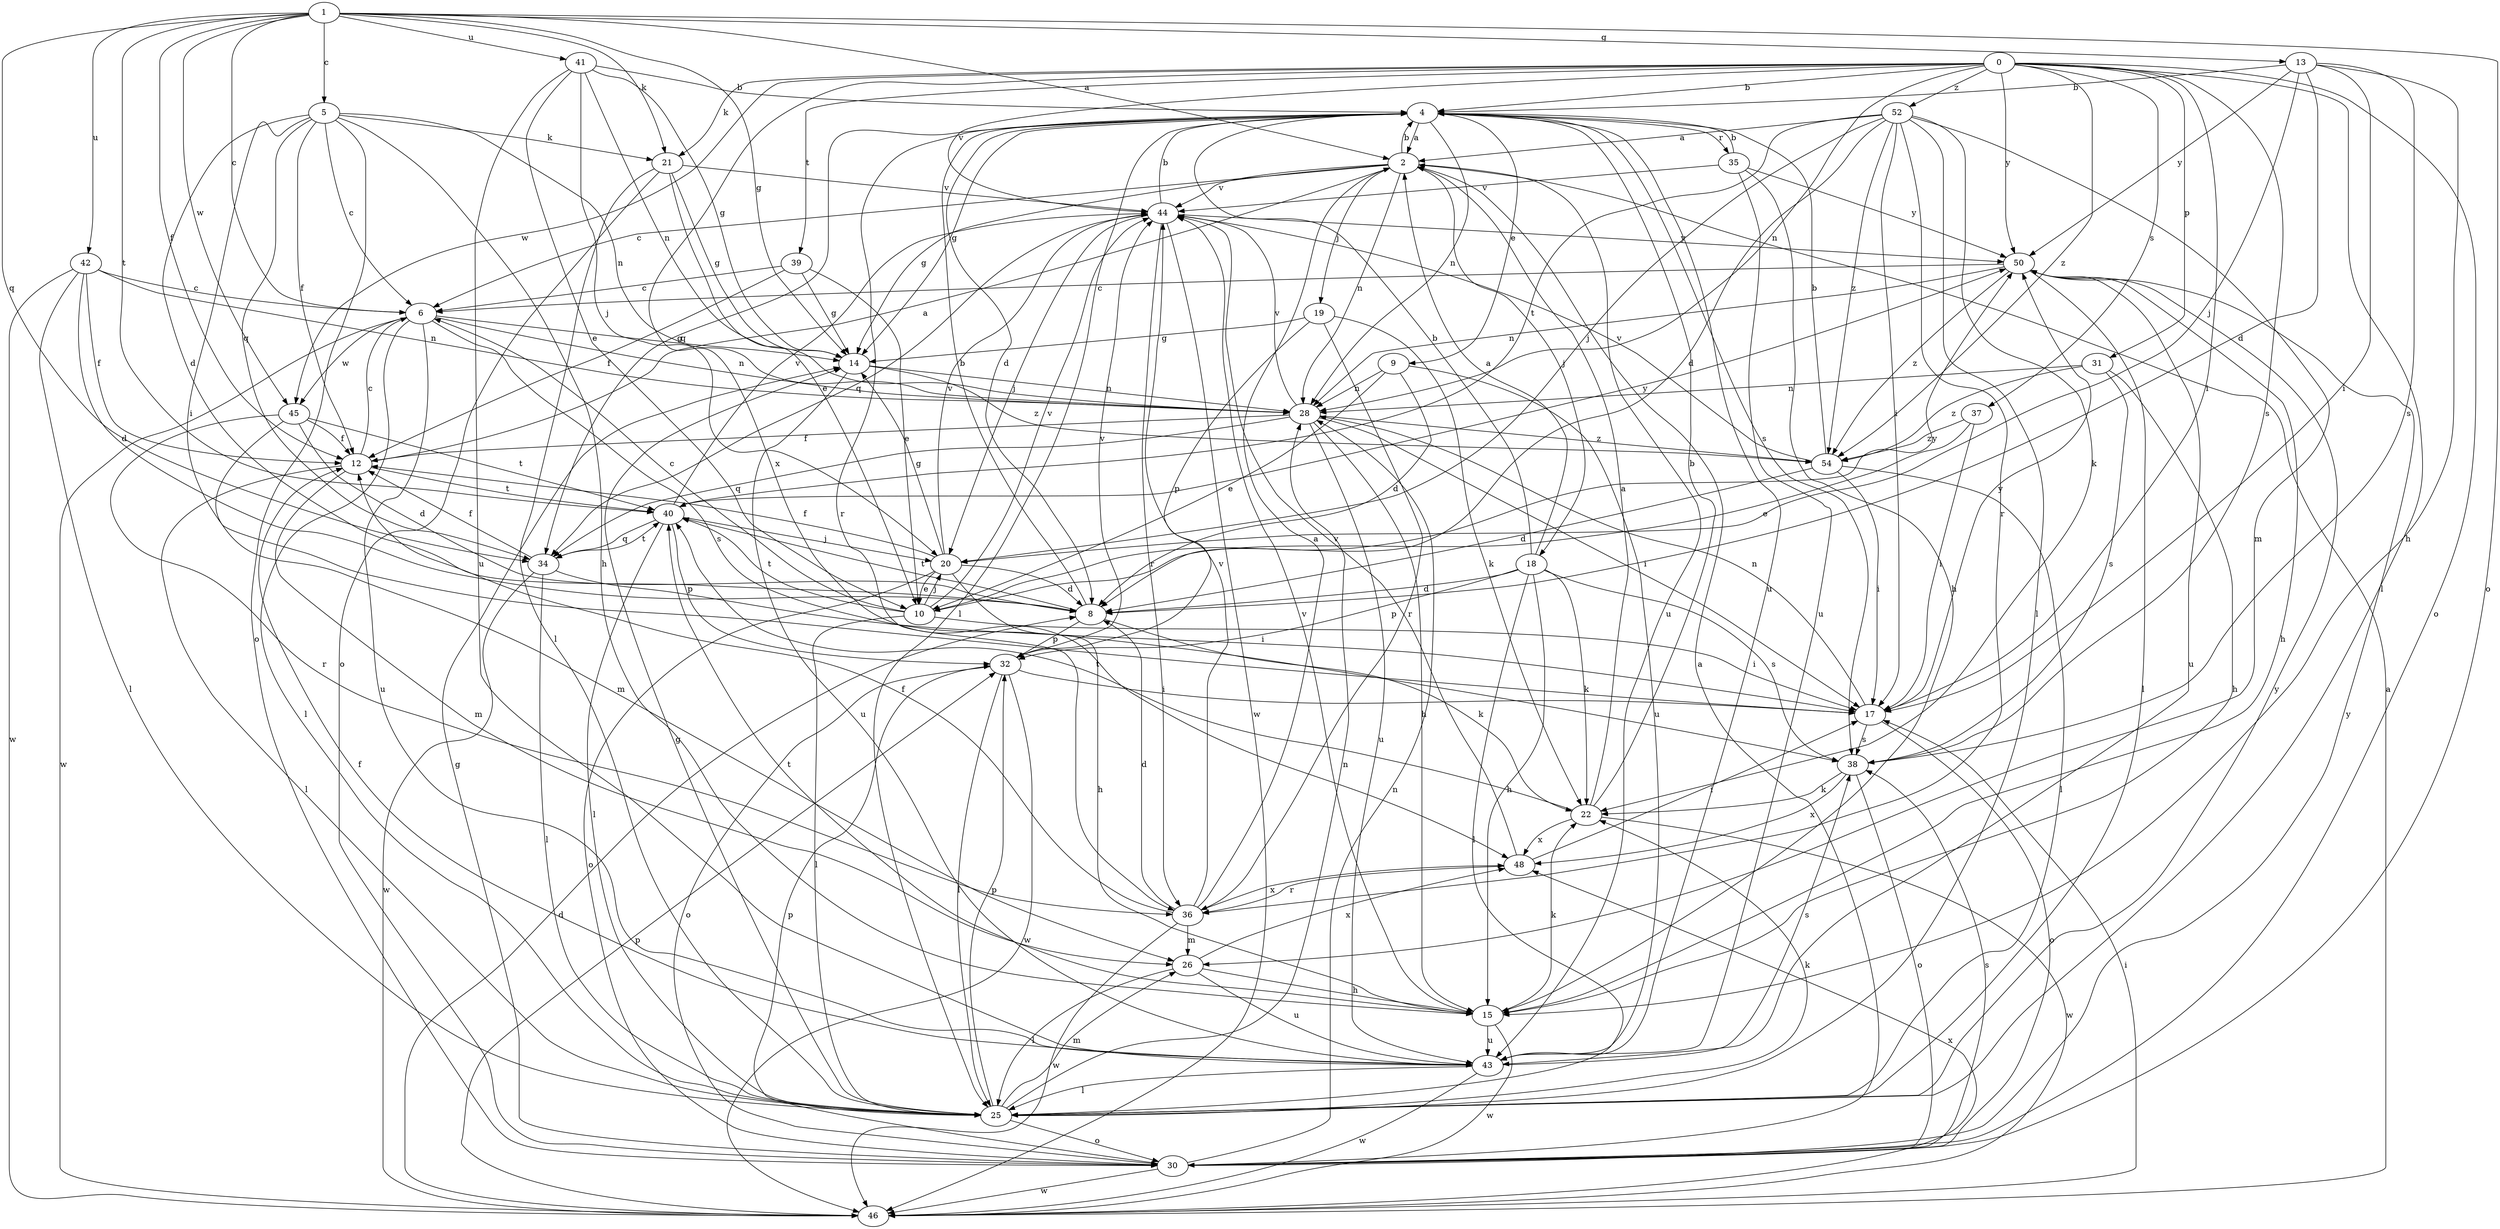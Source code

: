 strict digraph  {
0;
1;
2;
4;
5;
6;
8;
9;
10;
12;
13;
14;
15;
17;
18;
19;
20;
21;
22;
25;
26;
28;
30;
31;
32;
34;
35;
36;
37;
38;
39;
40;
41;
42;
43;
44;
45;
46;
48;
50;
52;
54;
0 -> 4  [label=b];
0 -> 17  [label=i];
0 -> 21  [label=k];
0 -> 25  [label=l];
0 -> 28  [label=n];
0 -> 30  [label=o];
0 -> 31  [label=p];
0 -> 37  [label=s];
0 -> 38  [label=s];
0 -> 39  [label=t];
0 -> 44  [label=v];
0 -> 45  [label=w];
0 -> 48  [label=x];
0 -> 50  [label=y];
0 -> 52  [label=z];
0 -> 54  [label=z];
1 -> 2  [label=a];
1 -> 5  [label=c];
1 -> 6  [label=c];
1 -> 12  [label=f];
1 -> 13  [label=g];
1 -> 14  [label=g];
1 -> 21  [label=k];
1 -> 30  [label=o];
1 -> 34  [label=q];
1 -> 40  [label=t];
1 -> 41  [label=u];
1 -> 42  [label=u];
1 -> 45  [label=w];
2 -> 4  [label=b];
2 -> 6  [label=c];
2 -> 14  [label=g];
2 -> 18  [label=j];
2 -> 19  [label=j];
2 -> 28  [label=n];
2 -> 43  [label=u];
2 -> 44  [label=v];
4 -> 2  [label=a];
4 -> 8  [label=d];
4 -> 9  [label=e];
4 -> 14  [label=g];
4 -> 25  [label=l];
4 -> 28  [label=n];
4 -> 34  [label=q];
4 -> 35  [label=r];
4 -> 36  [label=r];
4 -> 38  [label=s];
4 -> 43  [label=u];
5 -> 6  [label=c];
5 -> 8  [label=d];
5 -> 12  [label=f];
5 -> 15  [label=h];
5 -> 17  [label=i];
5 -> 21  [label=k];
5 -> 28  [label=n];
5 -> 30  [label=o];
5 -> 34  [label=q];
6 -> 14  [label=g];
6 -> 25  [label=l];
6 -> 28  [label=n];
6 -> 38  [label=s];
6 -> 43  [label=u];
6 -> 45  [label=w];
6 -> 46  [label=w];
8 -> 4  [label=b];
8 -> 22  [label=k];
8 -> 32  [label=p];
8 -> 40  [label=t];
9 -> 8  [label=d];
9 -> 10  [label=e];
9 -> 28  [label=n];
9 -> 43  [label=u];
10 -> 6  [label=c];
10 -> 17  [label=i];
10 -> 20  [label=j];
10 -> 25  [label=l];
10 -> 40  [label=t];
10 -> 44  [label=v];
10 -> 50  [label=y];
12 -> 2  [label=a];
12 -> 6  [label=c];
12 -> 25  [label=l];
12 -> 26  [label=m];
12 -> 40  [label=t];
13 -> 4  [label=b];
13 -> 8  [label=d];
13 -> 15  [label=h];
13 -> 17  [label=i];
13 -> 20  [label=j];
13 -> 38  [label=s];
13 -> 50  [label=y];
14 -> 28  [label=n];
14 -> 43  [label=u];
14 -> 54  [label=z];
15 -> 22  [label=k];
15 -> 40  [label=t];
15 -> 43  [label=u];
15 -> 44  [label=v];
15 -> 46  [label=w];
17 -> 28  [label=n];
17 -> 30  [label=o];
17 -> 38  [label=s];
17 -> 50  [label=y];
18 -> 2  [label=a];
18 -> 4  [label=b];
18 -> 8  [label=d];
18 -> 15  [label=h];
18 -> 22  [label=k];
18 -> 25  [label=l];
18 -> 32  [label=p];
18 -> 38  [label=s];
19 -> 14  [label=g];
19 -> 22  [label=k];
19 -> 32  [label=p];
19 -> 36  [label=r];
20 -> 8  [label=d];
20 -> 10  [label=e];
20 -> 12  [label=f];
20 -> 14  [label=g];
20 -> 15  [label=h];
20 -> 30  [label=o];
20 -> 44  [label=v];
21 -> 10  [label=e];
21 -> 14  [label=g];
21 -> 25  [label=l];
21 -> 30  [label=o];
21 -> 44  [label=v];
22 -> 2  [label=a];
22 -> 4  [label=b];
22 -> 40  [label=t];
22 -> 46  [label=w];
22 -> 48  [label=x];
25 -> 14  [label=g];
25 -> 22  [label=k];
25 -> 26  [label=m];
25 -> 28  [label=n];
25 -> 30  [label=o];
25 -> 32  [label=p];
25 -> 50  [label=y];
26 -> 15  [label=h];
26 -> 25  [label=l];
26 -> 43  [label=u];
26 -> 48  [label=x];
28 -> 12  [label=f];
28 -> 15  [label=h];
28 -> 17  [label=i];
28 -> 34  [label=q];
28 -> 43  [label=u];
28 -> 44  [label=v];
28 -> 54  [label=z];
30 -> 2  [label=a];
30 -> 14  [label=g];
30 -> 28  [label=n];
30 -> 32  [label=p];
30 -> 38  [label=s];
30 -> 46  [label=w];
30 -> 50  [label=y];
31 -> 15  [label=h];
31 -> 28  [label=n];
31 -> 38  [label=s];
31 -> 54  [label=z];
32 -> 17  [label=i];
32 -> 25  [label=l];
32 -> 30  [label=o];
32 -> 44  [label=v];
32 -> 46  [label=w];
34 -> 12  [label=f];
34 -> 17  [label=i];
34 -> 25  [label=l];
34 -> 40  [label=t];
34 -> 46  [label=w];
35 -> 4  [label=b];
35 -> 15  [label=h];
35 -> 43  [label=u];
35 -> 44  [label=v];
35 -> 50  [label=y];
36 -> 2  [label=a];
36 -> 8  [label=d];
36 -> 12  [label=f];
36 -> 26  [label=m];
36 -> 44  [label=v];
36 -> 46  [label=w];
36 -> 48  [label=x];
37 -> 10  [label=e];
37 -> 17  [label=i];
37 -> 54  [label=z];
38 -> 22  [label=k];
38 -> 30  [label=o];
38 -> 48  [label=x];
39 -> 6  [label=c];
39 -> 10  [label=e];
39 -> 12  [label=f];
39 -> 14  [label=g];
40 -> 20  [label=j];
40 -> 25  [label=l];
40 -> 32  [label=p];
40 -> 34  [label=q];
40 -> 44  [label=v];
40 -> 50  [label=y];
41 -> 4  [label=b];
41 -> 10  [label=e];
41 -> 14  [label=g];
41 -> 20  [label=j];
41 -> 28  [label=n];
41 -> 43  [label=u];
42 -> 6  [label=c];
42 -> 8  [label=d];
42 -> 12  [label=f];
42 -> 25  [label=l];
42 -> 28  [label=n];
42 -> 46  [label=w];
43 -> 12  [label=f];
43 -> 25  [label=l];
43 -> 38  [label=s];
43 -> 46  [label=w];
44 -> 4  [label=b];
44 -> 20  [label=j];
44 -> 34  [label=q];
44 -> 36  [label=r];
44 -> 46  [label=w];
44 -> 50  [label=y];
45 -> 8  [label=d];
45 -> 12  [label=f];
45 -> 26  [label=m];
45 -> 36  [label=r];
45 -> 40  [label=t];
46 -> 2  [label=a];
46 -> 8  [label=d];
46 -> 17  [label=i];
46 -> 32  [label=p];
46 -> 48  [label=x];
48 -> 17  [label=i];
48 -> 36  [label=r];
48 -> 44  [label=v];
50 -> 6  [label=c];
50 -> 15  [label=h];
50 -> 25  [label=l];
50 -> 28  [label=n];
50 -> 43  [label=u];
50 -> 54  [label=z];
52 -> 2  [label=a];
52 -> 8  [label=d];
52 -> 17  [label=i];
52 -> 20  [label=j];
52 -> 22  [label=k];
52 -> 25  [label=l];
52 -> 26  [label=m];
52 -> 36  [label=r];
52 -> 40  [label=t];
52 -> 54  [label=z];
54 -> 4  [label=b];
54 -> 8  [label=d];
54 -> 17  [label=i];
54 -> 25  [label=l];
54 -> 44  [label=v];
}
